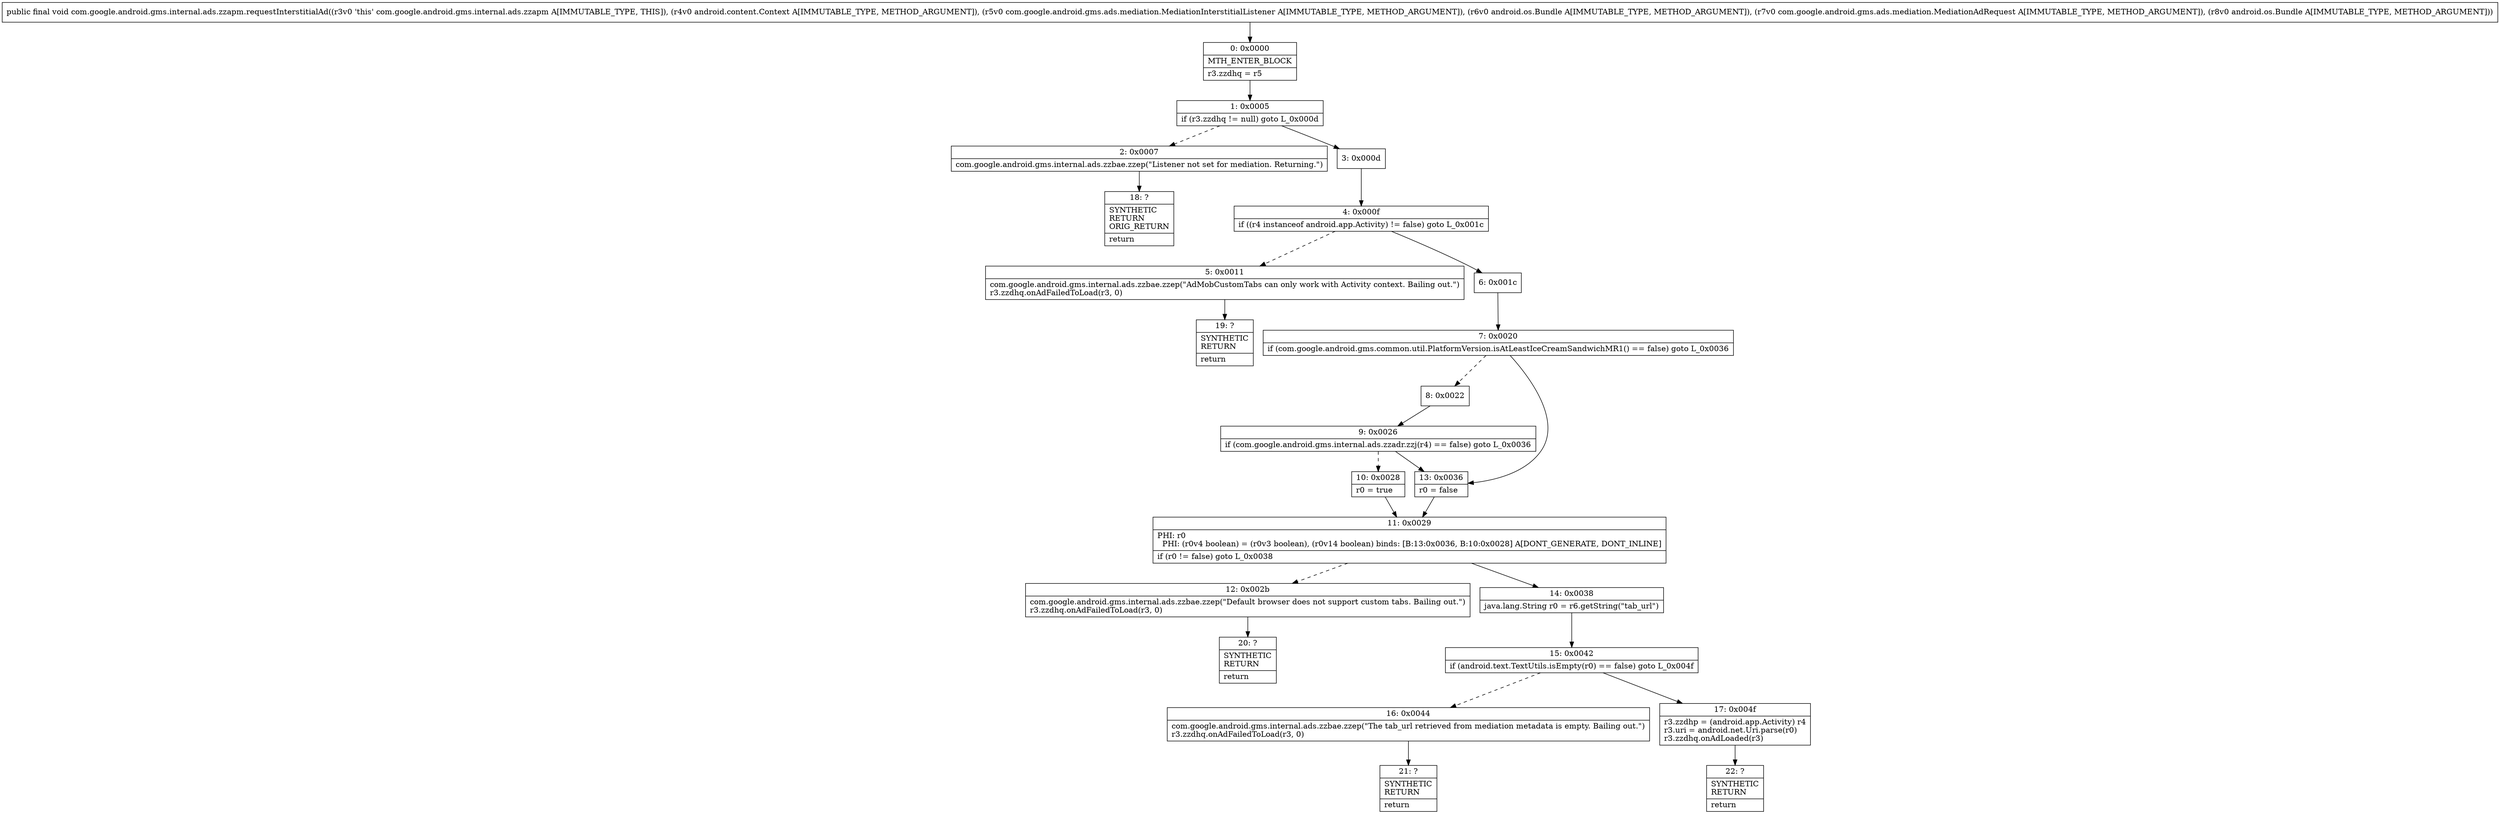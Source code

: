 digraph "CFG forcom.google.android.gms.internal.ads.zzapm.requestInterstitialAd(Landroid\/content\/Context;Lcom\/google\/android\/gms\/ads\/mediation\/MediationInterstitialListener;Landroid\/os\/Bundle;Lcom\/google\/android\/gms\/ads\/mediation\/MediationAdRequest;Landroid\/os\/Bundle;)V" {
Node_0 [shape=record,label="{0\:\ 0x0000|MTH_ENTER_BLOCK\l|r3.zzdhq = r5\l}"];
Node_1 [shape=record,label="{1\:\ 0x0005|if (r3.zzdhq != null) goto L_0x000d\l}"];
Node_2 [shape=record,label="{2\:\ 0x0007|com.google.android.gms.internal.ads.zzbae.zzep(\"Listener not set for mediation. Returning.\")\l}"];
Node_3 [shape=record,label="{3\:\ 0x000d}"];
Node_4 [shape=record,label="{4\:\ 0x000f|if ((r4 instanceof android.app.Activity) != false) goto L_0x001c\l}"];
Node_5 [shape=record,label="{5\:\ 0x0011|com.google.android.gms.internal.ads.zzbae.zzep(\"AdMobCustomTabs can only work with Activity context. Bailing out.\")\lr3.zzdhq.onAdFailedToLoad(r3, 0)\l}"];
Node_6 [shape=record,label="{6\:\ 0x001c}"];
Node_7 [shape=record,label="{7\:\ 0x0020|if (com.google.android.gms.common.util.PlatformVersion.isAtLeastIceCreamSandwichMR1() == false) goto L_0x0036\l}"];
Node_8 [shape=record,label="{8\:\ 0x0022}"];
Node_9 [shape=record,label="{9\:\ 0x0026|if (com.google.android.gms.internal.ads.zzadr.zzj(r4) == false) goto L_0x0036\l}"];
Node_10 [shape=record,label="{10\:\ 0x0028|r0 = true\l}"];
Node_11 [shape=record,label="{11\:\ 0x0029|PHI: r0 \l  PHI: (r0v4 boolean) = (r0v3 boolean), (r0v14 boolean) binds: [B:13:0x0036, B:10:0x0028] A[DONT_GENERATE, DONT_INLINE]\l|if (r0 != false) goto L_0x0038\l}"];
Node_12 [shape=record,label="{12\:\ 0x002b|com.google.android.gms.internal.ads.zzbae.zzep(\"Default browser does not support custom tabs. Bailing out.\")\lr3.zzdhq.onAdFailedToLoad(r3, 0)\l}"];
Node_13 [shape=record,label="{13\:\ 0x0036|r0 = false\l}"];
Node_14 [shape=record,label="{14\:\ 0x0038|java.lang.String r0 = r6.getString(\"tab_url\")\l}"];
Node_15 [shape=record,label="{15\:\ 0x0042|if (android.text.TextUtils.isEmpty(r0) == false) goto L_0x004f\l}"];
Node_16 [shape=record,label="{16\:\ 0x0044|com.google.android.gms.internal.ads.zzbae.zzep(\"The tab_url retrieved from mediation metadata is empty. Bailing out.\")\lr3.zzdhq.onAdFailedToLoad(r3, 0)\l}"];
Node_17 [shape=record,label="{17\:\ 0x004f|r3.zzdhp = (android.app.Activity) r4\lr3.uri = android.net.Uri.parse(r0)\lr3.zzdhq.onAdLoaded(r3)\l}"];
Node_18 [shape=record,label="{18\:\ ?|SYNTHETIC\lRETURN\lORIG_RETURN\l|return\l}"];
Node_19 [shape=record,label="{19\:\ ?|SYNTHETIC\lRETURN\l|return\l}"];
Node_20 [shape=record,label="{20\:\ ?|SYNTHETIC\lRETURN\l|return\l}"];
Node_21 [shape=record,label="{21\:\ ?|SYNTHETIC\lRETURN\l|return\l}"];
Node_22 [shape=record,label="{22\:\ ?|SYNTHETIC\lRETURN\l|return\l}"];
MethodNode[shape=record,label="{public final void com.google.android.gms.internal.ads.zzapm.requestInterstitialAd((r3v0 'this' com.google.android.gms.internal.ads.zzapm A[IMMUTABLE_TYPE, THIS]), (r4v0 android.content.Context A[IMMUTABLE_TYPE, METHOD_ARGUMENT]), (r5v0 com.google.android.gms.ads.mediation.MediationInterstitialListener A[IMMUTABLE_TYPE, METHOD_ARGUMENT]), (r6v0 android.os.Bundle A[IMMUTABLE_TYPE, METHOD_ARGUMENT]), (r7v0 com.google.android.gms.ads.mediation.MediationAdRequest A[IMMUTABLE_TYPE, METHOD_ARGUMENT]), (r8v0 android.os.Bundle A[IMMUTABLE_TYPE, METHOD_ARGUMENT])) }"];
MethodNode -> Node_0;
Node_0 -> Node_1;
Node_1 -> Node_2[style=dashed];
Node_1 -> Node_3;
Node_2 -> Node_18;
Node_3 -> Node_4;
Node_4 -> Node_5[style=dashed];
Node_4 -> Node_6;
Node_5 -> Node_19;
Node_6 -> Node_7;
Node_7 -> Node_8[style=dashed];
Node_7 -> Node_13;
Node_8 -> Node_9;
Node_9 -> Node_10[style=dashed];
Node_9 -> Node_13;
Node_10 -> Node_11;
Node_11 -> Node_12[style=dashed];
Node_11 -> Node_14;
Node_12 -> Node_20;
Node_13 -> Node_11;
Node_14 -> Node_15;
Node_15 -> Node_16[style=dashed];
Node_15 -> Node_17;
Node_16 -> Node_21;
Node_17 -> Node_22;
}

